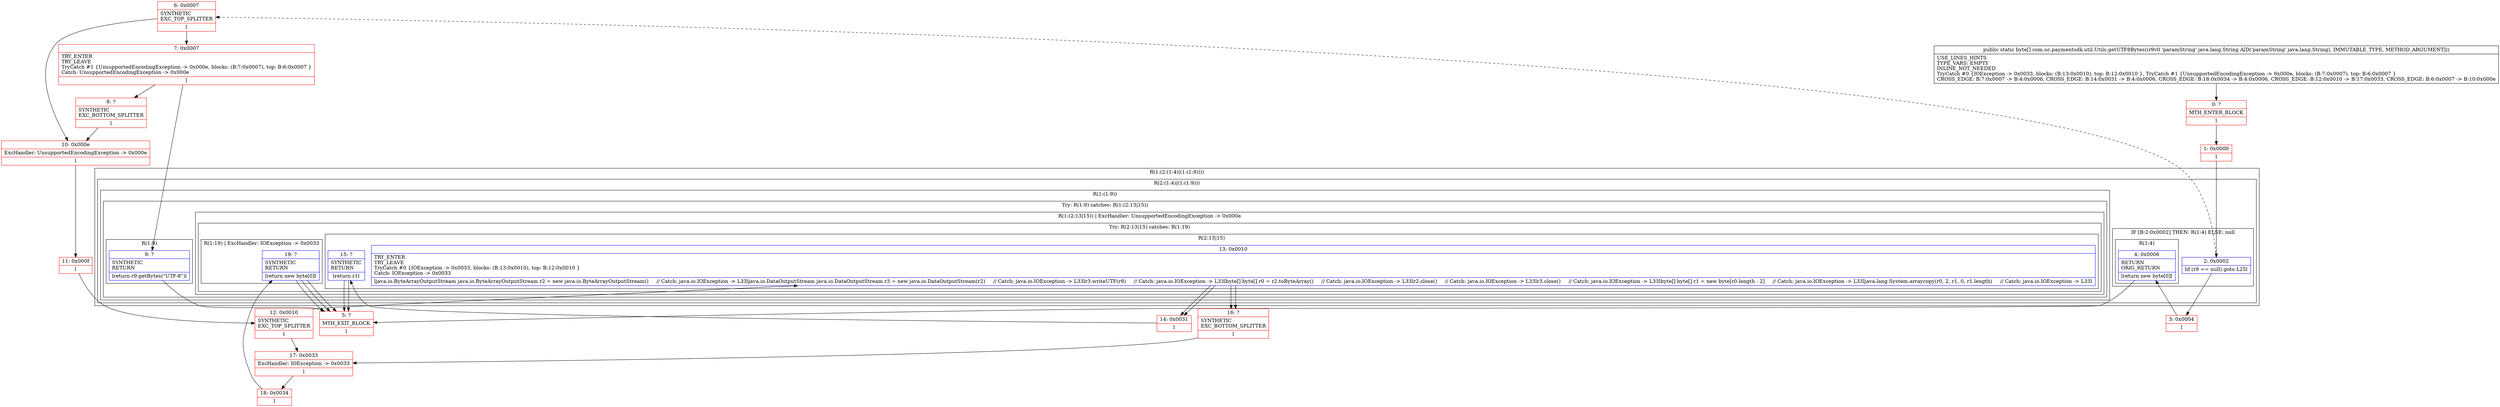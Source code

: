 digraph "CFG forcom.uc.paymentsdk.util.Utils.getUTF8Bytes(Ljava\/lang\/String;)[B" {
subgraph cluster_Region_109638958 {
label = "R(1:(2:(1:4)|(1:(1:9))))";
node [shape=record,color=blue];
subgraph cluster_Region_836633487 {
label = "R(2:(1:4)|(1:(1:9)))";
node [shape=record,color=blue];
subgraph cluster_IfRegion_942472268 {
label = "IF [B:2:0x0002] THEN: R(1:4) ELSE: null";
node [shape=record,color=blue];
Node_2 [shape=record,label="{2\:\ 0x0002|lif (r9 == null) goto L25l}"];
subgraph cluster_Region_1992066503 {
label = "R(1:4)";
node [shape=record,color=blue];
Node_4 [shape=record,label="{4\:\ 0x0006|RETURN\lORIG_RETURN\l|lreturn new byte[0]l}"];
}
}
subgraph cluster_Region_937181115 {
label = "R(1:(1:9))";
node [shape=record,color=blue];
subgraph cluster_TryCatchRegion_1985974452 {
label = "Try: R(1:9) catches: R(1:(2:13|15))";
node [shape=record,color=blue];
subgraph cluster_Region_693034159 {
label = "R(1:9)";
node [shape=record,color=blue];
Node_9 [shape=record,label="{9\:\ ?|SYNTHETIC\lRETURN\l|lreturn r9.getBytes(\"UTF\-8\")l}"];
}
subgraph cluster_Region_1003419388 {
label = "R(1:(2:13|15)) | ExcHandler: UnsupportedEncodingException \-\> 0x000e\l";
node [shape=record,color=blue];
subgraph cluster_TryCatchRegion_1840855001 {
label = "Try: R(2:13|15) catches: R(1:19)";
node [shape=record,color=blue];
subgraph cluster_Region_275070301 {
label = "R(2:13|15)";
node [shape=record,color=blue];
Node_13 [shape=record,label="{13\:\ 0x0010|TRY_ENTER\lTRY_LEAVE\lTryCatch #0 \{IOException \-\> 0x0033, blocks: (B:13:0x0010), top: B:12:0x0010 \}\lCatch: IOException \-\> 0x0033\l|ljava.io.ByteArrayOutputStream java.io.ByteArrayOutputStream r2 = new java.io.ByteArrayOutputStream()     \/\/ Catch: java.io.IOException \-\> L33ljava.io.DataOutputStream java.io.DataOutputStream r3 = new java.io.DataOutputStream(r2)     \/\/ Catch: java.io.IOException \-\> L33lr3.writeUTF(r9)     \/\/ Catch: java.io.IOException \-\> L33lbyte[] byte[] r0 = r2.toByteArray()     \/\/ Catch: java.io.IOException \-\> L33lr2.close()     \/\/ Catch: java.io.IOException \-\> L33lr3.close()     \/\/ Catch: java.io.IOException \-\> L33lbyte[] byte[] r1 = new byte[r0.length \- 2]     \/\/ Catch: java.io.IOException \-\> L33ljava.lang.System.arraycopy(r0, 2, r1, 0, r1.length)     \/\/ Catch: java.io.IOException \-\> L33l}"];
Node_15 [shape=record,label="{15\:\ ?|SYNTHETIC\lRETURN\l|lreturn r1l}"];
}
subgraph cluster_Region_1734988010 {
label = "R(1:19) | ExcHandler: IOException \-\> 0x0033\l";
node [shape=record,color=blue];
Node_19 [shape=record,label="{19\:\ ?|SYNTHETIC\lRETURN\l|lreturn new byte[0]l}"];
}
}
}
}
}
}
}
subgraph cluster_Region_1003419388 {
label = "R(1:(2:13|15)) | ExcHandler: UnsupportedEncodingException \-\> 0x000e\l";
node [shape=record,color=blue];
subgraph cluster_TryCatchRegion_1840855001 {
label = "Try: R(2:13|15) catches: R(1:19)";
node [shape=record,color=blue];
subgraph cluster_Region_275070301 {
label = "R(2:13|15)";
node [shape=record,color=blue];
Node_13 [shape=record,label="{13\:\ 0x0010|TRY_ENTER\lTRY_LEAVE\lTryCatch #0 \{IOException \-\> 0x0033, blocks: (B:13:0x0010), top: B:12:0x0010 \}\lCatch: IOException \-\> 0x0033\l|ljava.io.ByteArrayOutputStream java.io.ByteArrayOutputStream r2 = new java.io.ByteArrayOutputStream()     \/\/ Catch: java.io.IOException \-\> L33ljava.io.DataOutputStream java.io.DataOutputStream r3 = new java.io.DataOutputStream(r2)     \/\/ Catch: java.io.IOException \-\> L33lr3.writeUTF(r9)     \/\/ Catch: java.io.IOException \-\> L33lbyte[] byte[] r0 = r2.toByteArray()     \/\/ Catch: java.io.IOException \-\> L33lr2.close()     \/\/ Catch: java.io.IOException \-\> L33lr3.close()     \/\/ Catch: java.io.IOException \-\> L33lbyte[] byte[] r1 = new byte[r0.length \- 2]     \/\/ Catch: java.io.IOException \-\> L33ljava.lang.System.arraycopy(r0, 2, r1, 0, r1.length)     \/\/ Catch: java.io.IOException \-\> L33l}"];
Node_15 [shape=record,label="{15\:\ ?|SYNTHETIC\lRETURN\l|lreturn r1l}"];
}
subgraph cluster_Region_1734988010 {
label = "R(1:19) | ExcHandler: IOException \-\> 0x0033\l";
node [shape=record,color=blue];
Node_19 [shape=record,label="{19\:\ ?|SYNTHETIC\lRETURN\l|lreturn new byte[0]l}"];
}
}
}
subgraph cluster_Region_1734988010 {
label = "R(1:19) | ExcHandler: IOException \-\> 0x0033\l";
node [shape=record,color=blue];
Node_19 [shape=record,label="{19\:\ ?|SYNTHETIC\lRETURN\l|lreturn new byte[0]l}"];
}
Node_0 [shape=record,color=red,label="{0\:\ ?|MTH_ENTER_BLOCK\l|l}"];
Node_1 [shape=record,color=red,label="{1\:\ 0x0000|l}"];
Node_3 [shape=record,color=red,label="{3\:\ 0x0004|l}"];
Node_5 [shape=record,color=red,label="{5\:\ ?|MTH_EXIT_BLOCK\l|l}"];
Node_6 [shape=record,color=red,label="{6\:\ 0x0007|SYNTHETIC\lEXC_TOP_SPLITTER\l|l}"];
Node_7 [shape=record,color=red,label="{7\:\ 0x0007|TRY_ENTER\lTRY_LEAVE\lTryCatch #1 \{UnsupportedEncodingException \-\> 0x000e, blocks: (B:7:0x0007), top: B:6:0x0007 \}\lCatch: UnsupportedEncodingException \-\> 0x000e\l|l}"];
Node_8 [shape=record,color=red,label="{8\:\ ?|SYNTHETIC\lEXC_BOTTOM_SPLITTER\l|l}"];
Node_10 [shape=record,color=red,label="{10\:\ 0x000e|ExcHandler: UnsupportedEncodingException \-\> 0x000e\l|l}"];
Node_11 [shape=record,color=red,label="{11\:\ 0x000f|l}"];
Node_12 [shape=record,color=red,label="{12\:\ 0x0010|SYNTHETIC\lEXC_TOP_SPLITTER\l|l}"];
Node_14 [shape=record,color=red,label="{14\:\ 0x0031|l}"];
Node_16 [shape=record,color=red,label="{16\:\ ?|SYNTHETIC\lEXC_BOTTOM_SPLITTER\l|l}"];
Node_17 [shape=record,color=red,label="{17\:\ 0x0033|ExcHandler: IOException \-\> 0x0033\l|l}"];
Node_18 [shape=record,color=red,label="{18\:\ 0x0034|l}"];
MethodNode[shape=record,label="{public static byte[] com.uc.paymentsdk.util.Utils.getUTF8Bytes((r9v0 'paramString' java.lang.String A[D('paramString' java.lang.String), IMMUTABLE_TYPE, METHOD_ARGUMENT]))  | USE_LINES_HINTS\lTYPE_VARS: EMPTY\lINLINE_NOT_NEEDED\lTryCatch #0 \{IOException \-\> 0x0033, blocks: (B:13:0x0010), top: B:12:0x0010 \}, TryCatch #1 \{UnsupportedEncodingException \-\> 0x000e, blocks: (B:7:0x0007), top: B:6:0x0007 \}\lCROSS_EDGE: B:7:0x0007 \-\> B:4:0x0006, CROSS_EDGE: B:14:0x0031 \-\> B:4:0x0006, CROSS_EDGE: B:18:0x0034 \-\> B:4:0x0006, CROSS_EDGE: B:12:0x0010 \-\> B:17:0x0033, CROSS_EDGE: B:6:0x0007 \-\> B:10:0x000e\l}"];
MethodNode -> Node_0;
Node_2 -> Node_3;
Node_2 -> Node_6[style=dashed];
Node_4 -> Node_5;
Node_9 -> Node_5;
Node_13 -> Node_14;
Node_13 -> Node_16;
Node_15 -> Node_5;
Node_19 -> Node_5;
Node_13 -> Node_14;
Node_13 -> Node_16;
Node_15 -> Node_5;
Node_19 -> Node_5;
Node_19 -> Node_5;
Node_0 -> Node_1;
Node_1 -> Node_2;
Node_3 -> Node_4;
Node_6 -> Node_7;
Node_6 -> Node_10;
Node_7 -> Node_8;
Node_7 -> Node_9;
Node_8 -> Node_10;
Node_10 -> Node_11;
Node_11 -> Node_12;
Node_12 -> Node_13;
Node_12 -> Node_17;
Node_14 -> Node_15;
Node_16 -> Node_17;
Node_17 -> Node_18;
Node_18 -> Node_19;
}

